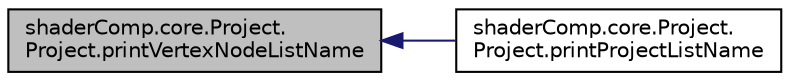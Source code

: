 digraph "shaderComp.core.Project.Project.printVertexNodeListName"
{
  edge [fontname="Helvetica",fontsize="10",labelfontname="Helvetica",labelfontsize="10"];
  node [fontname="Helvetica",fontsize="10",shape=record];
  rankdir="LR";
  Node1 [label="shaderComp.core.Project.\lProject.printVertexNodeListName",height=0.2,width=0.4,color="black", fillcolor="grey75", style="filled" fontcolor="black"];
  Node1 -> Node2 [dir="back",color="midnightblue",fontsize="10",style="solid",fontname="Helvetica"];
  Node2 [label="shaderComp.core.Project.\lProject.printProjectListName",height=0.2,width=0.4,color="black", fillcolor="white", style="filled",URL="$classshader_comp_1_1core_1_1_project_1_1_project.html#a80afce135267c6b51ab844feb3b7ab79",tooltip="Print the list of nodes (using their names) added to each box of the project. "];
}
